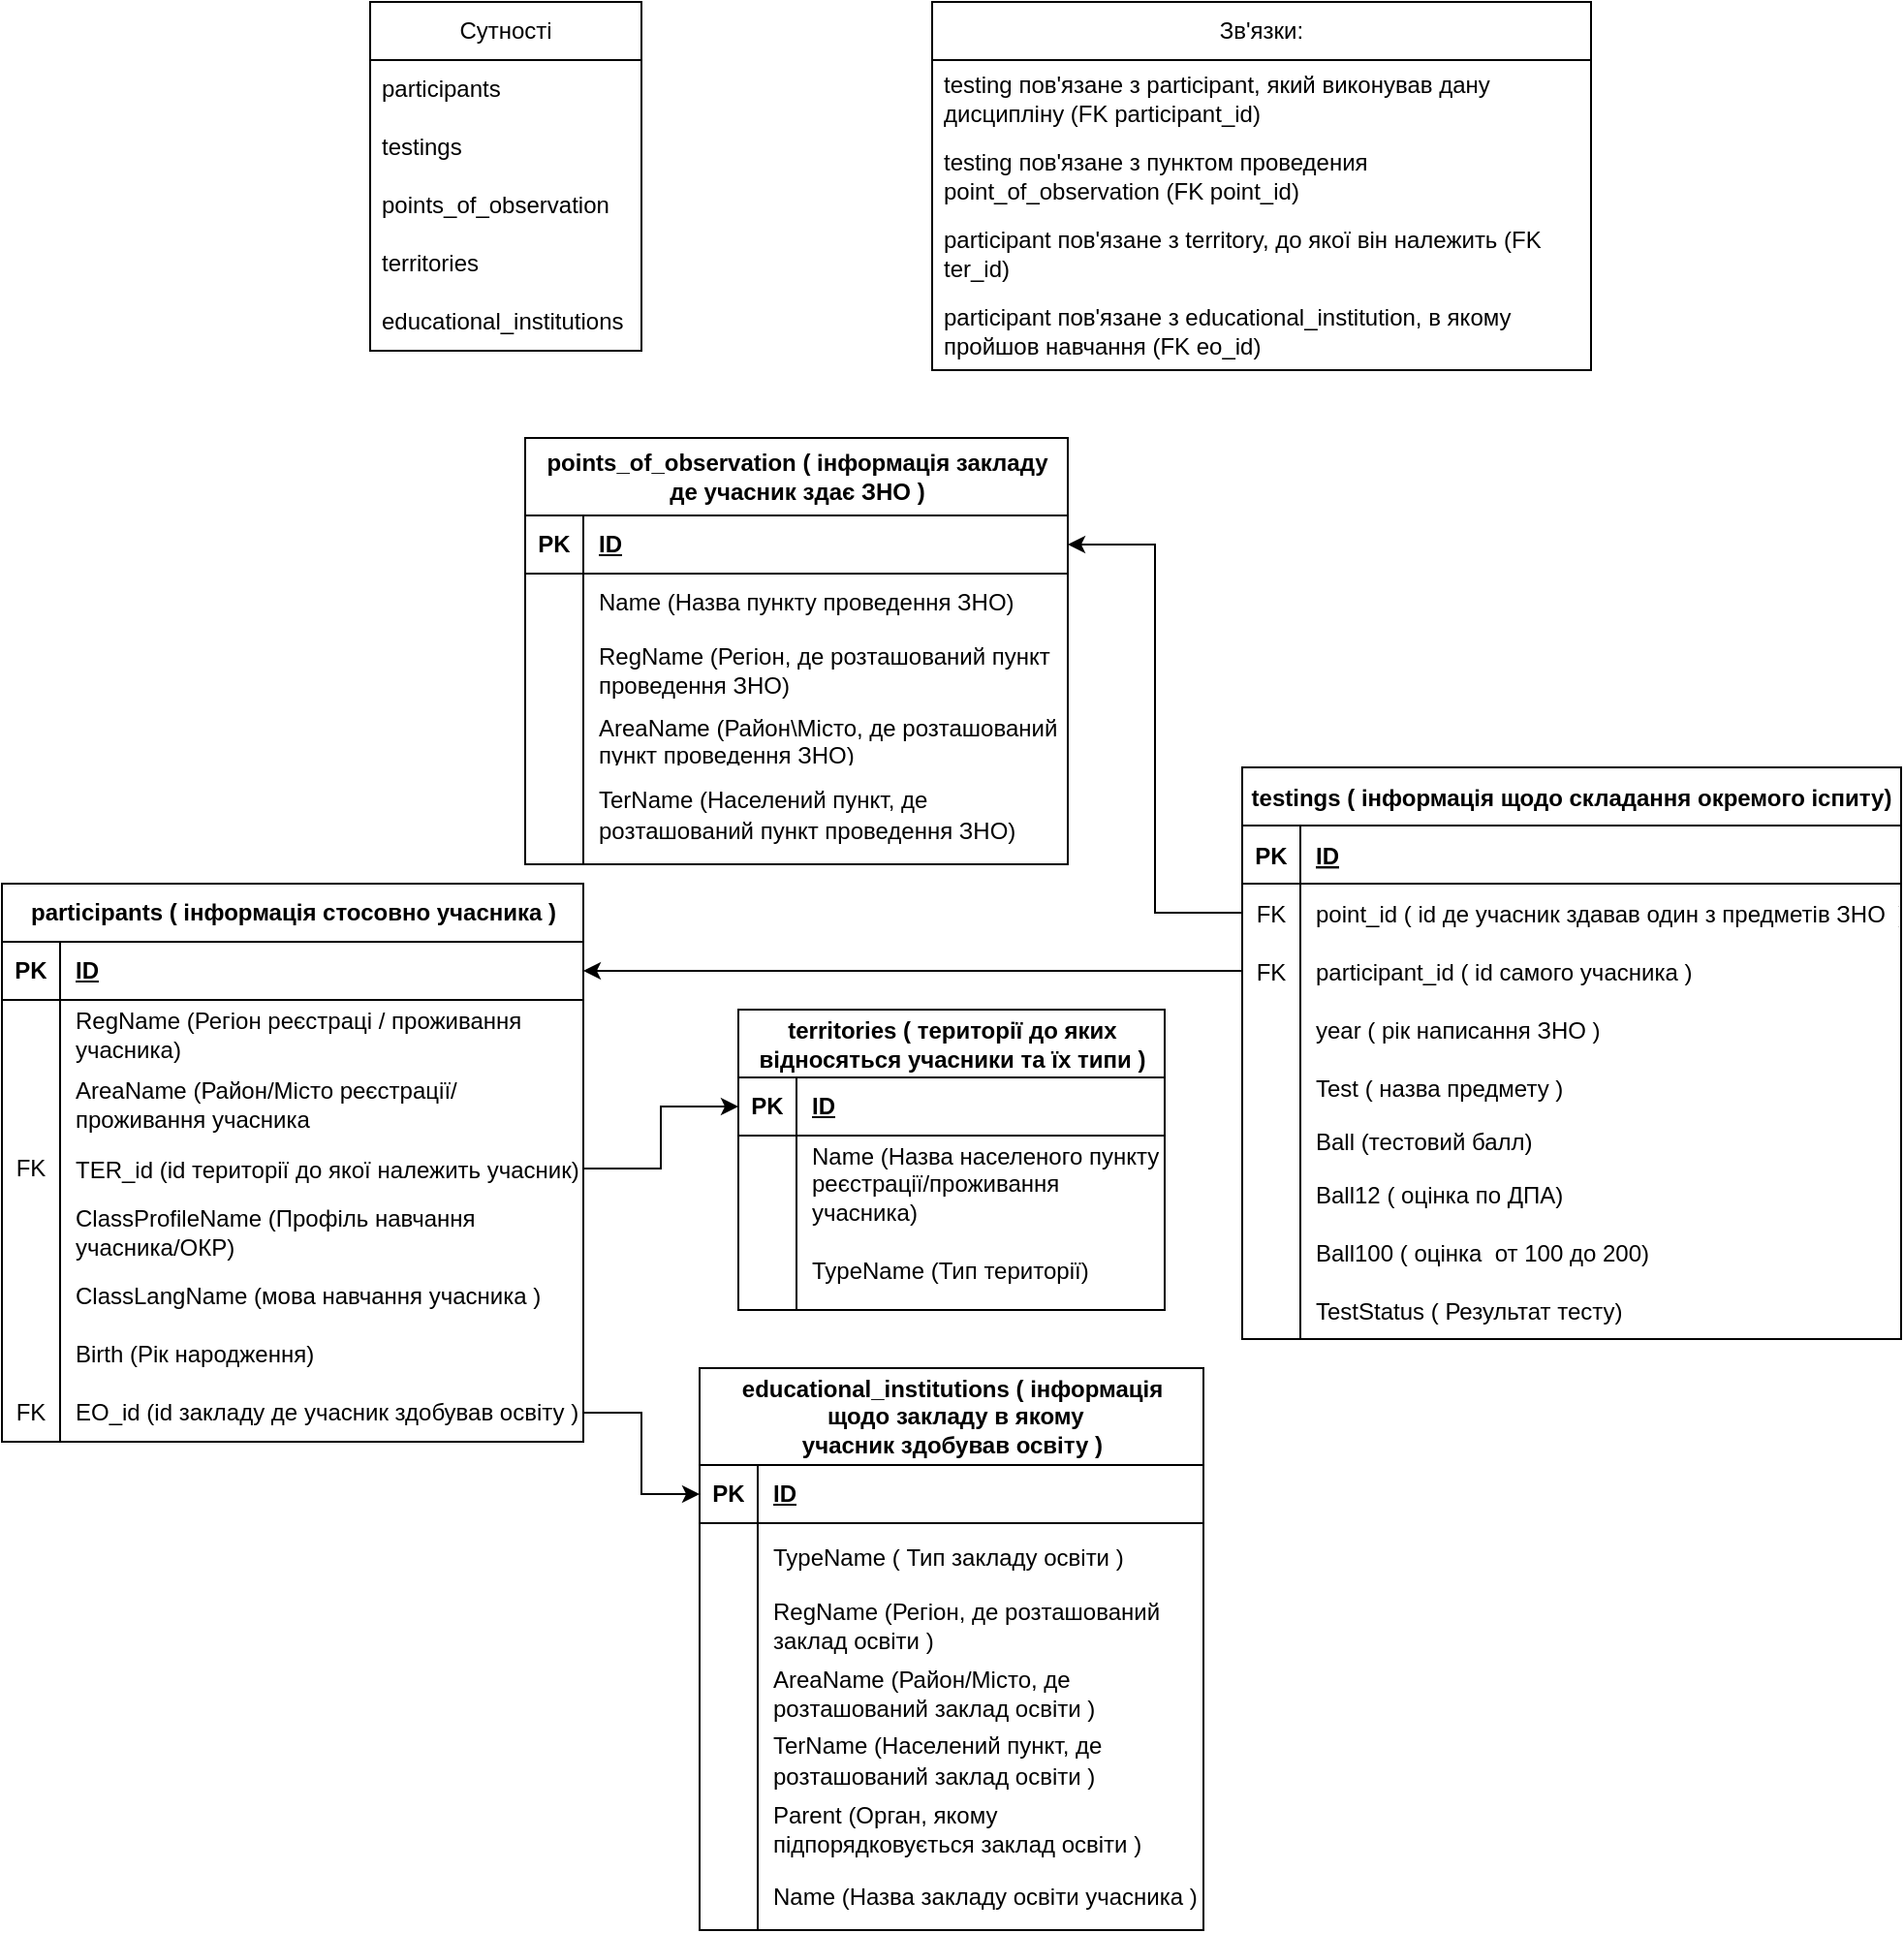 <mxfile version="21.3.6" type="device">
  <diagram name="Страница 1" id="1fv0DpGZINGx8SVTAdfs">
    <mxGraphModel dx="3605" dy="2305" grid="1" gridSize="10" guides="1" tooltips="1" connect="1" arrows="1" fold="1" page="1" pageScale="1" pageWidth="827" pageHeight="1169" math="0" shadow="0">
      <root>
        <mxCell id="0" />
        <mxCell id="1" parent="0" />
        <mxCell id="hpMoTMzAT-e1M0hcOfhM-112" value="Сутності" style="swimlane;fontStyle=0;childLayout=stackLayout;horizontal=1;startSize=30;horizontalStack=0;resizeParent=1;resizeParentMax=0;resizeLast=0;collapsible=1;marginBottom=0;whiteSpace=wrap;html=1;" parent="1" vertex="1">
          <mxGeometry x="-690" y="-345" width="140" height="180" as="geometry" />
        </mxCell>
        <mxCell id="hpMoTMzAT-e1M0hcOfhM-113" value="participants" style="text;strokeColor=none;fillColor=none;align=left;verticalAlign=middle;spacingLeft=4;spacingRight=4;overflow=hidden;points=[[0,0.5],[1,0.5]];portConstraint=eastwest;rotatable=0;whiteSpace=wrap;html=1;" parent="hpMoTMzAT-e1M0hcOfhM-112" vertex="1">
          <mxGeometry y="30" width="140" height="30" as="geometry" />
        </mxCell>
        <mxCell id="hpMoTMzAT-e1M0hcOfhM-114" value="testings" style="text;strokeColor=none;fillColor=none;align=left;verticalAlign=middle;spacingLeft=4;spacingRight=4;overflow=hidden;points=[[0,0.5],[1,0.5]];portConstraint=eastwest;rotatable=0;whiteSpace=wrap;html=1;" parent="hpMoTMzAT-e1M0hcOfhM-112" vertex="1">
          <mxGeometry y="60" width="140" height="30" as="geometry" />
        </mxCell>
        <mxCell id="hpMoTMzAT-e1M0hcOfhM-115" value="points_of_observation" style="text;strokeColor=none;fillColor=none;align=left;verticalAlign=middle;spacingLeft=4;spacingRight=4;overflow=hidden;points=[[0,0.5],[1,0.5]];portConstraint=eastwest;rotatable=0;whiteSpace=wrap;html=1;" parent="hpMoTMzAT-e1M0hcOfhM-112" vertex="1">
          <mxGeometry y="90" width="140" height="30" as="geometry" />
        </mxCell>
        <mxCell id="hpMoTMzAT-e1M0hcOfhM-116" value="territories" style="text;strokeColor=none;fillColor=none;align=left;verticalAlign=middle;spacingLeft=4;spacingRight=4;overflow=hidden;points=[[0,0.5],[1,0.5]];portConstraint=eastwest;rotatable=0;whiteSpace=wrap;html=1;" parent="hpMoTMzAT-e1M0hcOfhM-112" vertex="1">
          <mxGeometry y="120" width="140" height="30" as="geometry" />
        </mxCell>
        <mxCell id="hpMoTMzAT-e1M0hcOfhM-117" value="educational_institutions" style="text;strokeColor=none;fillColor=none;align=left;verticalAlign=middle;spacingLeft=4;spacingRight=4;overflow=hidden;points=[[0,0.5],[1,0.5]];portConstraint=eastwest;rotatable=0;whiteSpace=wrap;html=1;" parent="hpMoTMzAT-e1M0hcOfhM-112" vertex="1">
          <mxGeometry y="150" width="140" height="30" as="geometry" />
        </mxCell>
        <mxCell id="hpMoTMzAT-e1M0hcOfhM-118" value="Зв&#39;язки:" style="swimlane;fontStyle=0;childLayout=stackLayout;horizontal=1;startSize=30;horizontalStack=0;resizeParent=1;resizeParentMax=0;resizeLast=0;collapsible=1;marginBottom=0;whiteSpace=wrap;html=1;" parent="1" vertex="1">
          <mxGeometry x="-400" y="-345" width="340" height="190" as="geometry" />
        </mxCell>
        <mxCell id="hpMoTMzAT-e1M0hcOfhM-119" value="testing&amp;nbsp;пов&#39;язане з participant, який виконував дану дисципліну&amp;nbsp;(FK&amp;nbsp;participant_id)" style="text;strokeColor=none;fillColor=none;align=left;verticalAlign=middle;spacingLeft=4;spacingRight=4;overflow=hidden;points=[[0,0.5],[1,0.5]];portConstraint=eastwest;rotatable=0;whiteSpace=wrap;html=1;" parent="hpMoTMzAT-e1M0hcOfhM-118" vertex="1">
          <mxGeometry y="30" width="340" height="40" as="geometry" />
        </mxCell>
        <mxCell id="hpMoTMzAT-e1M0hcOfhM-120" value="testing&amp;nbsp;пов&#39;язане з&amp;nbsp;пунктом проведения point_of_observation (FK point_id)" style="text;strokeColor=none;fillColor=none;align=left;verticalAlign=middle;spacingLeft=4;spacingRight=4;overflow=hidden;points=[[0,0.5],[1,0.5]];portConstraint=eastwest;rotatable=0;whiteSpace=wrap;html=1;" parent="hpMoTMzAT-e1M0hcOfhM-118" vertex="1">
          <mxGeometry y="70" width="340" height="40" as="geometry" />
        </mxCell>
        <mxCell id="hpMoTMzAT-e1M0hcOfhM-121" value="participant&amp;nbsp;пов&#39;язане з territory, до якої він належить&amp;nbsp;(FK ter_id)" style="text;strokeColor=none;fillColor=none;align=left;verticalAlign=middle;spacingLeft=4;spacingRight=4;overflow=hidden;points=[[0,0.5],[1,0.5]];portConstraint=eastwest;rotatable=0;whiteSpace=wrap;html=1;" parent="hpMoTMzAT-e1M0hcOfhM-118" vertex="1">
          <mxGeometry y="110" width="340" height="40" as="geometry" />
        </mxCell>
        <mxCell id="hpMoTMzAT-e1M0hcOfhM-122" value="participant&amp;nbsp;пов&#39;язане з educational_institution, в якому пройшов навчання (FK eo_id)" style="text;strokeColor=none;fillColor=none;align=left;verticalAlign=middle;spacingLeft=4;spacingRight=4;overflow=hidden;points=[[0,0.5],[1,0.5]];portConstraint=eastwest;rotatable=0;whiteSpace=wrap;html=1;" parent="hpMoTMzAT-e1M0hcOfhM-118" vertex="1">
          <mxGeometry y="150" width="340" height="40" as="geometry" />
        </mxCell>
        <mxCell id="hpMoTMzAT-e1M0hcOfhM-123" value="testings ( інформація щодо складання окремого іспиту)" style="shape=table;startSize=30;container=1;collapsible=1;childLayout=tableLayout;fixedRows=1;rowLines=0;fontStyle=1;align=center;resizeLast=1;" parent="1" vertex="1">
          <mxGeometry x="-240" y="50" width="340" height="295" as="geometry">
            <mxRectangle x="540" y="240" width="370" height="30" as="alternateBounds" />
          </mxGeometry>
        </mxCell>
        <mxCell id="hpMoTMzAT-e1M0hcOfhM-124" value="" style="shape=partialRectangle;collapsible=0;dropTarget=0;pointerEvents=0;fillColor=none;points=[[0,0.5],[1,0.5]];portConstraint=eastwest;top=0;left=0;right=0;bottom=1;" parent="hpMoTMzAT-e1M0hcOfhM-123" vertex="1">
          <mxGeometry y="30" width="340" height="30" as="geometry" />
        </mxCell>
        <mxCell id="hpMoTMzAT-e1M0hcOfhM-125" value="PK" style="shape=partialRectangle;overflow=hidden;connectable=0;fillColor=none;top=0;left=0;bottom=0;right=0;fontStyle=1;" parent="hpMoTMzAT-e1M0hcOfhM-124" vertex="1">
          <mxGeometry width="30" height="30" as="geometry">
            <mxRectangle width="30" height="30" as="alternateBounds" />
          </mxGeometry>
        </mxCell>
        <mxCell id="hpMoTMzAT-e1M0hcOfhM-126" value="ID" style="shape=partialRectangle;overflow=hidden;connectable=0;fillColor=none;top=0;left=0;bottom=0;right=0;align=left;spacingLeft=6;fontStyle=5;" parent="hpMoTMzAT-e1M0hcOfhM-124" vertex="1">
          <mxGeometry x="30" width="310" height="30" as="geometry">
            <mxRectangle width="310" height="30" as="alternateBounds" />
          </mxGeometry>
        </mxCell>
        <mxCell id="hpMoTMzAT-e1M0hcOfhM-127" value="" style="shape=partialRectangle;collapsible=0;dropTarget=0;pointerEvents=0;fillColor=none;points=[[0,0.5],[1,0.5]];portConstraint=eastwest;top=0;left=0;right=0;bottom=0;" parent="hpMoTMzAT-e1M0hcOfhM-123" vertex="1">
          <mxGeometry y="60" width="340" height="30" as="geometry" />
        </mxCell>
        <mxCell id="hpMoTMzAT-e1M0hcOfhM-128" value="FK" style="shape=partialRectangle;overflow=hidden;connectable=0;fillColor=none;top=0;left=0;bottom=0;right=0;" parent="hpMoTMzAT-e1M0hcOfhM-127" vertex="1">
          <mxGeometry width="30" height="30" as="geometry">
            <mxRectangle width="30" height="30" as="alternateBounds" />
          </mxGeometry>
        </mxCell>
        <mxCell id="hpMoTMzAT-e1M0hcOfhM-129" value="point_id ( id де учасник здавав один з предметів ЗНО  )" style="shape=partialRectangle;overflow=hidden;connectable=0;fillColor=none;top=0;left=0;bottom=0;right=0;align=left;spacingLeft=6;" parent="hpMoTMzAT-e1M0hcOfhM-127" vertex="1">
          <mxGeometry x="30" width="310" height="30" as="geometry">
            <mxRectangle width="310" height="30" as="alternateBounds" />
          </mxGeometry>
        </mxCell>
        <mxCell id="hpMoTMzAT-e1M0hcOfhM-130" value="" style="shape=partialRectangle;collapsible=0;dropTarget=0;pointerEvents=0;fillColor=none;points=[[0,0.5],[1,0.5]];portConstraint=eastwest;top=0;left=0;right=0;bottom=0;" parent="hpMoTMzAT-e1M0hcOfhM-123" vertex="1">
          <mxGeometry y="90" width="340" height="30" as="geometry" />
        </mxCell>
        <mxCell id="hpMoTMzAT-e1M0hcOfhM-131" value="FK" style="shape=partialRectangle;overflow=hidden;connectable=0;fillColor=none;top=0;left=0;bottom=0;right=0;" parent="hpMoTMzAT-e1M0hcOfhM-130" vertex="1">
          <mxGeometry width="30" height="30" as="geometry">
            <mxRectangle width="30" height="30" as="alternateBounds" />
          </mxGeometry>
        </mxCell>
        <mxCell id="hpMoTMzAT-e1M0hcOfhM-132" value="participant_id ( id самого учасника )" style="shape=partialRectangle;overflow=hidden;connectable=0;fillColor=none;top=0;left=0;bottom=0;right=0;align=left;spacingLeft=6;" parent="hpMoTMzAT-e1M0hcOfhM-130" vertex="1">
          <mxGeometry x="30" width="310" height="30" as="geometry">
            <mxRectangle width="310" height="30" as="alternateBounds" />
          </mxGeometry>
        </mxCell>
        <mxCell id="hpMoTMzAT-e1M0hcOfhM-133" value="" style="shape=partialRectangle;collapsible=0;dropTarget=0;pointerEvents=0;fillColor=none;points=[[0,0.5],[1,0.5]];portConstraint=eastwest;top=0;left=0;right=0;bottom=0;" parent="hpMoTMzAT-e1M0hcOfhM-123" vertex="1">
          <mxGeometry y="120" width="340" height="30" as="geometry" />
        </mxCell>
        <mxCell id="hpMoTMzAT-e1M0hcOfhM-134" value="" style="shape=partialRectangle;overflow=hidden;connectable=0;fillColor=none;top=0;left=0;bottom=0;right=0;" parent="hpMoTMzAT-e1M0hcOfhM-133" vertex="1">
          <mxGeometry width="30" height="30" as="geometry">
            <mxRectangle width="30" height="30" as="alternateBounds" />
          </mxGeometry>
        </mxCell>
        <mxCell id="hpMoTMzAT-e1M0hcOfhM-135" value="year ( рік написання ЗНО )" style="shape=partialRectangle;overflow=hidden;connectable=0;fillColor=none;top=0;left=0;bottom=0;right=0;align=left;spacingLeft=6;" parent="hpMoTMzAT-e1M0hcOfhM-133" vertex="1">
          <mxGeometry x="30" width="310" height="30" as="geometry">
            <mxRectangle width="310" height="30" as="alternateBounds" />
          </mxGeometry>
        </mxCell>
        <mxCell id="hpMoTMzAT-e1M0hcOfhM-136" value="" style="shape=partialRectangle;collapsible=0;dropTarget=0;pointerEvents=0;fillColor=none;points=[[0,0.5],[1,0.5]];portConstraint=eastwest;top=0;left=0;right=0;bottom=0;" parent="hpMoTMzAT-e1M0hcOfhM-123" vertex="1">
          <mxGeometry y="150" width="340" height="30" as="geometry" />
        </mxCell>
        <mxCell id="hpMoTMzAT-e1M0hcOfhM-137" value="" style="shape=partialRectangle;overflow=hidden;connectable=0;fillColor=none;top=0;left=0;bottom=0;right=0;" parent="hpMoTMzAT-e1M0hcOfhM-136" vertex="1">
          <mxGeometry width="30" height="30" as="geometry">
            <mxRectangle width="30" height="30" as="alternateBounds" />
          </mxGeometry>
        </mxCell>
        <mxCell id="hpMoTMzAT-e1M0hcOfhM-138" value="Test ( назва предмету )" style="shape=partialRectangle;overflow=hidden;connectable=0;fillColor=none;top=0;left=0;bottom=0;right=0;align=left;spacingLeft=6;" parent="hpMoTMzAT-e1M0hcOfhM-136" vertex="1">
          <mxGeometry x="30" width="310" height="30" as="geometry">
            <mxRectangle width="310" height="30" as="alternateBounds" />
          </mxGeometry>
        </mxCell>
        <mxCell id="hpMoTMzAT-e1M0hcOfhM-142" value="" style="shape=partialRectangle;collapsible=0;dropTarget=0;pointerEvents=0;fillColor=none;points=[[0,0.5],[1,0.5]];portConstraint=eastwest;top=0;left=0;right=0;bottom=0;" parent="hpMoTMzAT-e1M0hcOfhM-123" vertex="1">
          <mxGeometry y="180" width="340" height="25" as="geometry" />
        </mxCell>
        <mxCell id="hpMoTMzAT-e1M0hcOfhM-143" value="" style="shape=partialRectangle;overflow=hidden;connectable=0;fillColor=none;top=0;left=0;bottom=0;right=0;" parent="hpMoTMzAT-e1M0hcOfhM-142" vertex="1">
          <mxGeometry width="30" height="25" as="geometry">
            <mxRectangle width="30" height="25" as="alternateBounds" />
          </mxGeometry>
        </mxCell>
        <mxCell id="hpMoTMzAT-e1M0hcOfhM-144" value="Ball (тестовий балл)" style="shape=partialRectangle;overflow=hidden;connectable=0;fillColor=none;top=0;left=0;bottom=0;right=0;align=left;spacingLeft=6;" parent="hpMoTMzAT-e1M0hcOfhM-142" vertex="1">
          <mxGeometry x="30" width="310" height="25" as="geometry">
            <mxRectangle width="310" height="25" as="alternateBounds" />
          </mxGeometry>
        </mxCell>
        <mxCell id="hpMoTMzAT-e1M0hcOfhM-145" value="" style="shape=partialRectangle;collapsible=0;dropTarget=0;pointerEvents=0;fillColor=none;points=[[0,0.5],[1,0.5]];portConstraint=eastwest;top=0;left=0;right=0;bottom=0;" parent="hpMoTMzAT-e1M0hcOfhM-123" vertex="1">
          <mxGeometry y="205" width="340" height="30" as="geometry" />
        </mxCell>
        <mxCell id="hpMoTMzAT-e1M0hcOfhM-146" value="" style="shape=partialRectangle;overflow=hidden;connectable=0;fillColor=none;top=0;left=0;bottom=0;right=0;" parent="hpMoTMzAT-e1M0hcOfhM-145" vertex="1">
          <mxGeometry width="30" height="30" as="geometry">
            <mxRectangle width="30" height="30" as="alternateBounds" />
          </mxGeometry>
        </mxCell>
        <mxCell id="hpMoTMzAT-e1M0hcOfhM-147" value="Ball12 ( оцінка по ДПА)" style="shape=partialRectangle;overflow=hidden;connectable=0;fillColor=none;top=0;left=0;bottom=0;right=0;align=left;spacingLeft=6;" parent="hpMoTMzAT-e1M0hcOfhM-145" vertex="1">
          <mxGeometry x="30" width="310" height="30" as="geometry">
            <mxRectangle width="310" height="30" as="alternateBounds" />
          </mxGeometry>
        </mxCell>
        <mxCell id="hpMoTMzAT-e1M0hcOfhM-148" value="" style="shape=partialRectangle;collapsible=0;dropTarget=0;pointerEvents=0;fillColor=none;points=[[0,0.5],[1,0.5]];portConstraint=eastwest;top=0;left=0;right=0;bottom=0;" parent="hpMoTMzAT-e1M0hcOfhM-123" vertex="1">
          <mxGeometry y="235" width="340" height="30" as="geometry" />
        </mxCell>
        <mxCell id="hpMoTMzAT-e1M0hcOfhM-149" value="" style="shape=partialRectangle;overflow=hidden;connectable=0;fillColor=none;top=0;left=0;bottom=0;right=0;" parent="hpMoTMzAT-e1M0hcOfhM-148" vertex="1">
          <mxGeometry width="30" height="30" as="geometry">
            <mxRectangle width="30" height="30" as="alternateBounds" />
          </mxGeometry>
        </mxCell>
        <mxCell id="hpMoTMzAT-e1M0hcOfhM-150" value="Ball100 ( оцінка  от 100 до 200)" style="shape=partialRectangle;overflow=hidden;connectable=0;fillColor=none;top=0;left=0;bottom=0;right=0;align=left;spacingLeft=6;" parent="hpMoTMzAT-e1M0hcOfhM-148" vertex="1">
          <mxGeometry x="30" width="310" height="30" as="geometry">
            <mxRectangle width="310" height="30" as="alternateBounds" />
          </mxGeometry>
        </mxCell>
        <mxCell id="hpMoTMzAT-e1M0hcOfhM-151" value="" style="shape=partialRectangle;collapsible=0;dropTarget=0;pointerEvents=0;fillColor=none;points=[[0,0.5],[1,0.5]];portConstraint=eastwest;top=0;left=0;right=0;bottom=0;" parent="hpMoTMzAT-e1M0hcOfhM-123" vertex="1">
          <mxGeometry y="265" width="340" height="30" as="geometry" />
        </mxCell>
        <mxCell id="hpMoTMzAT-e1M0hcOfhM-152" value="" style="shape=partialRectangle;overflow=hidden;connectable=0;fillColor=none;top=0;left=0;bottom=0;right=0;" parent="hpMoTMzAT-e1M0hcOfhM-151" vertex="1">
          <mxGeometry width="30" height="30" as="geometry">
            <mxRectangle width="30" height="30" as="alternateBounds" />
          </mxGeometry>
        </mxCell>
        <mxCell id="hpMoTMzAT-e1M0hcOfhM-153" value="TestStatus ( Результат тесту)" style="shape=partialRectangle;overflow=hidden;connectable=0;fillColor=none;top=0;left=0;bottom=0;right=0;align=left;spacingLeft=6;" parent="hpMoTMzAT-e1M0hcOfhM-151" vertex="1">
          <mxGeometry x="30" width="310" height="30" as="geometry">
            <mxRectangle width="310" height="30" as="alternateBounds" />
          </mxGeometry>
        </mxCell>
        <mxCell id="hpMoTMzAT-e1M0hcOfhM-163" value="educational_institutions ( інформація&lt;br&gt;&amp;nbsp;щодо закладу в якому &lt;br&gt;учасник здобував освіту )" style="shape=table;startSize=50;container=1;collapsible=1;childLayout=tableLayout;fixedRows=1;rowLines=0;fontStyle=1;align=center;resizeLast=1;html=1;" parent="1" vertex="1">
          <mxGeometry x="-520" y="360" width="260" height="290" as="geometry" />
        </mxCell>
        <mxCell id="hpMoTMzAT-e1M0hcOfhM-164" value="" style="shape=tableRow;horizontal=0;startSize=0;swimlaneHead=0;swimlaneBody=0;fillColor=none;collapsible=0;dropTarget=0;points=[[0,0.5],[1,0.5]];portConstraint=eastwest;top=0;left=0;right=0;bottom=1;" parent="hpMoTMzAT-e1M0hcOfhM-163" vertex="1">
          <mxGeometry y="50" width="260" height="30" as="geometry" />
        </mxCell>
        <mxCell id="hpMoTMzAT-e1M0hcOfhM-165" value="PK" style="shape=partialRectangle;connectable=0;fillColor=none;top=0;left=0;bottom=0;right=0;fontStyle=1;overflow=hidden;whiteSpace=wrap;html=1;" parent="hpMoTMzAT-e1M0hcOfhM-164" vertex="1">
          <mxGeometry width="30" height="30" as="geometry">
            <mxRectangle width="30" height="30" as="alternateBounds" />
          </mxGeometry>
        </mxCell>
        <mxCell id="hpMoTMzAT-e1M0hcOfhM-166" value="ID" style="shape=partialRectangle;connectable=0;fillColor=none;top=0;left=0;bottom=0;right=0;align=left;spacingLeft=6;fontStyle=5;overflow=hidden;whiteSpace=wrap;html=1;" parent="hpMoTMzAT-e1M0hcOfhM-164" vertex="1">
          <mxGeometry x="30" width="230" height="30" as="geometry">
            <mxRectangle width="230" height="30" as="alternateBounds" />
          </mxGeometry>
        </mxCell>
        <mxCell id="hpMoTMzAT-e1M0hcOfhM-167" value="" style="shape=tableRow;horizontal=0;startSize=0;swimlaneHead=0;swimlaneBody=0;fillColor=none;collapsible=0;dropTarget=0;points=[[0,0.5],[1,0.5]];portConstraint=eastwest;top=0;left=0;right=0;bottom=0;" parent="hpMoTMzAT-e1M0hcOfhM-163" vertex="1">
          <mxGeometry y="80" width="260" height="35" as="geometry" />
        </mxCell>
        <mxCell id="hpMoTMzAT-e1M0hcOfhM-168" value="" style="shape=partialRectangle;connectable=0;fillColor=none;top=0;left=0;bottom=0;right=0;editable=1;overflow=hidden;whiteSpace=wrap;html=1;" parent="hpMoTMzAT-e1M0hcOfhM-167" vertex="1">
          <mxGeometry width="30" height="35" as="geometry">
            <mxRectangle width="30" height="35" as="alternateBounds" />
          </mxGeometry>
        </mxCell>
        <mxCell id="hpMoTMzAT-e1M0hcOfhM-169" value="TypeName (&amp;nbsp;Тип закладу освіти )" style="shape=partialRectangle;connectable=0;fillColor=none;top=0;left=0;bottom=0;right=0;align=left;spacingLeft=6;overflow=hidden;whiteSpace=wrap;html=1;" parent="hpMoTMzAT-e1M0hcOfhM-167" vertex="1">
          <mxGeometry x="30" width="230" height="35" as="geometry">
            <mxRectangle width="230" height="35" as="alternateBounds" />
          </mxGeometry>
        </mxCell>
        <mxCell id="hpMoTMzAT-e1M0hcOfhM-170" value="" style="shape=tableRow;horizontal=0;startSize=0;swimlaneHead=0;swimlaneBody=0;fillColor=none;collapsible=0;dropTarget=0;points=[[0,0.5],[1,0.5]];portConstraint=eastwest;top=0;left=0;right=0;bottom=0;" parent="hpMoTMzAT-e1M0hcOfhM-163" vertex="1">
          <mxGeometry y="115" width="260" height="35" as="geometry" />
        </mxCell>
        <mxCell id="hpMoTMzAT-e1M0hcOfhM-171" value="" style="shape=partialRectangle;connectable=0;fillColor=none;top=0;left=0;bottom=0;right=0;editable=1;overflow=hidden;whiteSpace=wrap;html=1;" parent="hpMoTMzAT-e1M0hcOfhM-170" vertex="1">
          <mxGeometry width="30" height="35" as="geometry">
            <mxRectangle width="30" height="35" as="alternateBounds" />
          </mxGeometry>
        </mxCell>
        <mxCell id="hpMoTMzAT-e1M0hcOfhM-172" value="RegName (Регіон, де розташований заклад освіти )" style="shape=partialRectangle;connectable=0;fillColor=none;top=0;left=0;bottom=0;right=0;align=left;spacingLeft=6;overflow=hidden;whiteSpace=wrap;html=1;" parent="hpMoTMzAT-e1M0hcOfhM-170" vertex="1">
          <mxGeometry x="30" width="230" height="35" as="geometry">
            <mxRectangle width="230" height="35" as="alternateBounds" />
          </mxGeometry>
        </mxCell>
        <mxCell id="hpMoTMzAT-e1M0hcOfhM-173" value="" style="shape=tableRow;horizontal=0;startSize=0;swimlaneHead=0;swimlaneBody=0;fillColor=none;collapsible=0;dropTarget=0;points=[[0,0.5],[1,0.5]];portConstraint=eastwest;top=0;left=0;right=0;bottom=0;" parent="hpMoTMzAT-e1M0hcOfhM-163" vertex="1">
          <mxGeometry y="150" width="260" height="35" as="geometry" />
        </mxCell>
        <mxCell id="hpMoTMzAT-e1M0hcOfhM-174" value="" style="shape=partialRectangle;connectable=0;fillColor=none;top=0;left=0;bottom=0;right=0;editable=1;overflow=hidden;whiteSpace=wrap;html=1;" parent="hpMoTMzAT-e1M0hcOfhM-173" vertex="1">
          <mxGeometry width="30" height="35" as="geometry">
            <mxRectangle width="30" height="35" as="alternateBounds" />
          </mxGeometry>
        </mxCell>
        <mxCell id="hpMoTMzAT-e1M0hcOfhM-175" value="AreaName (Район/Місто, де розташований заклад освіти )" style="shape=partialRectangle;connectable=0;fillColor=none;top=0;left=0;bottom=0;right=0;align=left;spacingLeft=6;overflow=hidden;whiteSpace=wrap;html=1;" parent="hpMoTMzAT-e1M0hcOfhM-173" vertex="1">
          <mxGeometry x="30" width="230" height="35" as="geometry">
            <mxRectangle width="230" height="35" as="alternateBounds" />
          </mxGeometry>
        </mxCell>
        <mxCell id="hpMoTMzAT-e1M0hcOfhM-176" value="" style="shape=tableRow;horizontal=0;startSize=0;swimlaneHead=0;swimlaneBody=0;fillColor=none;collapsible=0;dropTarget=0;points=[[0,0.5],[1,0.5]];portConstraint=eastwest;top=0;left=0;right=0;bottom=0;" parent="hpMoTMzAT-e1M0hcOfhM-163" vertex="1">
          <mxGeometry y="185" width="260" height="35" as="geometry" />
        </mxCell>
        <mxCell id="hpMoTMzAT-e1M0hcOfhM-177" value="" style="shape=partialRectangle;connectable=0;fillColor=none;top=0;left=0;bottom=0;right=0;editable=1;overflow=hidden;whiteSpace=wrap;html=1;" parent="hpMoTMzAT-e1M0hcOfhM-176" vertex="1">
          <mxGeometry width="30" height="35" as="geometry">
            <mxRectangle width="30" height="35" as="alternateBounds" />
          </mxGeometry>
        </mxCell>
        <mxCell id="hpMoTMzAT-e1M0hcOfhM-178" value="TerName (Населений пункт, де розташований заклад освіти )&lt;span style=&quot;border-color: var(--border-color); font-size: 14px; background-color: rgb(250, 250, 250); font-family: Roboto, -apple-system, &amp;quot;apple color emoji&amp;quot;, BlinkMacSystemFont, &amp;quot;Segoe UI&amp;quot;, Oxygen-Sans, Ubuntu, Cantarell, &amp;quot;Helvetica Neue&amp;quot;, sans-serif;&quot;&gt;&lt;br style=&quot;border-color: var(--border-color);&quot;&gt;&lt;/span&gt;" style="shape=partialRectangle;connectable=0;fillColor=none;top=0;left=0;bottom=0;right=0;align=left;spacingLeft=6;overflow=hidden;whiteSpace=wrap;html=1;" parent="hpMoTMzAT-e1M0hcOfhM-176" vertex="1">
          <mxGeometry x="30" width="230" height="35" as="geometry">
            <mxRectangle width="230" height="35" as="alternateBounds" />
          </mxGeometry>
        </mxCell>
        <mxCell id="hpMoTMzAT-e1M0hcOfhM-179" value="" style="shape=tableRow;horizontal=0;startSize=0;swimlaneHead=0;swimlaneBody=0;fillColor=none;collapsible=0;dropTarget=0;points=[[0,0.5],[1,0.5]];portConstraint=eastwest;top=0;left=0;right=0;bottom=0;" parent="hpMoTMzAT-e1M0hcOfhM-163" vertex="1">
          <mxGeometry y="220" width="260" height="35" as="geometry" />
        </mxCell>
        <mxCell id="hpMoTMzAT-e1M0hcOfhM-180" value="" style="shape=partialRectangle;connectable=0;fillColor=none;top=0;left=0;bottom=0;right=0;editable=1;overflow=hidden;whiteSpace=wrap;html=1;" parent="hpMoTMzAT-e1M0hcOfhM-179" vertex="1">
          <mxGeometry width="30" height="35" as="geometry">
            <mxRectangle width="30" height="35" as="alternateBounds" />
          </mxGeometry>
        </mxCell>
        <mxCell id="hpMoTMzAT-e1M0hcOfhM-181" value="Parent (Орган, якому підпорядковується заклад освіти )" style="shape=partialRectangle;connectable=0;fillColor=none;top=0;left=0;bottom=0;right=0;align=left;spacingLeft=6;overflow=hidden;whiteSpace=wrap;html=1;" parent="hpMoTMzAT-e1M0hcOfhM-179" vertex="1">
          <mxGeometry x="30" width="230" height="35" as="geometry">
            <mxRectangle width="230" height="35" as="alternateBounds" />
          </mxGeometry>
        </mxCell>
        <mxCell id="hpMoTMzAT-e1M0hcOfhM-182" value="" style="shape=tableRow;horizontal=0;startSize=0;swimlaneHead=0;swimlaneBody=0;fillColor=none;collapsible=0;dropTarget=0;points=[[0,0.5],[1,0.5]];portConstraint=eastwest;top=0;left=0;right=0;bottom=0;" parent="hpMoTMzAT-e1M0hcOfhM-163" vertex="1">
          <mxGeometry y="255" width="260" height="35" as="geometry" />
        </mxCell>
        <mxCell id="hpMoTMzAT-e1M0hcOfhM-183" value="" style="shape=partialRectangle;connectable=0;fillColor=none;top=0;left=0;bottom=0;right=0;editable=1;overflow=hidden;whiteSpace=wrap;html=1;" parent="hpMoTMzAT-e1M0hcOfhM-182" vertex="1">
          <mxGeometry width="30" height="35" as="geometry">
            <mxRectangle width="30" height="35" as="alternateBounds" />
          </mxGeometry>
        </mxCell>
        <mxCell id="hpMoTMzAT-e1M0hcOfhM-184" value="Name (Назва закладу освіти учасника )" style="shape=partialRectangle;connectable=0;fillColor=none;top=0;left=0;bottom=0;right=0;align=left;spacingLeft=6;overflow=hidden;whiteSpace=wrap;html=1;" parent="hpMoTMzAT-e1M0hcOfhM-182" vertex="1">
          <mxGeometry x="30" width="230" height="35" as="geometry">
            <mxRectangle width="230" height="35" as="alternateBounds" />
          </mxGeometry>
        </mxCell>
        <mxCell id="hpMoTMzAT-e1M0hcOfhM-185" value="points_of_observation ( інформація закладу&lt;br&gt;де учасник здає ЗНО )" style="shape=table;startSize=40;container=1;collapsible=1;childLayout=tableLayout;fixedRows=1;rowLines=0;fontStyle=1;align=center;resizeLast=1;html=1;" parent="1" vertex="1">
          <mxGeometry x="-610" y="-120" width="280" height="220" as="geometry" />
        </mxCell>
        <mxCell id="hpMoTMzAT-e1M0hcOfhM-186" value="" style="shape=tableRow;horizontal=0;startSize=0;swimlaneHead=0;swimlaneBody=0;fillColor=none;collapsible=0;dropTarget=0;points=[[0,0.5],[1,0.5]];portConstraint=eastwest;top=0;left=0;right=0;bottom=1;" parent="hpMoTMzAT-e1M0hcOfhM-185" vertex="1">
          <mxGeometry y="40" width="280" height="30" as="geometry" />
        </mxCell>
        <mxCell id="hpMoTMzAT-e1M0hcOfhM-187" value="PK" style="shape=partialRectangle;connectable=0;fillColor=none;top=0;left=0;bottom=0;right=0;fontStyle=1;overflow=hidden;whiteSpace=wrap;html=1;" parent="hpMoTMzAT-e1M0hcOfhM-186" vertex="1">
          <mxGeometry width="30" height="30" as="geometry">
            <mxRectangle width="30" height="30" as="alternateBounds" />
          </mxGeometry>
        </mxCell>
        <mxCell id="hpMoTMzAT-e1M0hcOfhM-188" value="ID" style="shape=partialRectangle;connectable=0;fillColor=none;top=0;left=0;bottom=0;right=0;align=left;spacingLeft=6;fontStyle=5;overflow=hidden;whiteSpace=wrap;html=1;" parent="hpMoTMzAT-e1M0hcOfhM-186" vertex="1">
          <mxGeometry x="30" width="250" height="30" as="geometry">
            <mxRectangle width="250" height="30" as="alternateBounds" />
          </mxGeometry>
        </mxCell>
        <mxCell id="hpMoTMzAT-e1M0hcOfhM-189" value="" style="shape=tableRow;horizontal=0;startSize=0;swimlaneHead=0;swimlaneBody=0;fillColor=none;collapsible=0;dropTarget=0;points=[[0,0.5],[1,0.5]];portConstraint=eastwest;top=0;left=0;right=0;bottom=0;" parent="hpMoTMzAT-e1M0hcOfhM-185" vertex="1">
          <mxGeometry y="70" width="280" height="30" as="geometry" />
        </mxCell>
        <mxCell id="hpMoTMzAT-e1M0hcOfhM-190" value="" style="shape=partialRectangle;connectable=0;fillColor=none;top=0;left=0;bottom=0;right=0;editable=1;overflow=hidden;whiteSpace=wrap;html=1;" parent="hpMoTMzAT-e1M0hcOfhM-189" vertex="1">
          <mxGeometry width="30" height="30" as="geometry">
            <mxRectangle width="30" height="30" as="alternateBounds" />
          </mxGeometry>
        </mxCell>
        <mxCell id="hpMoTMzAT-e1M0hcOfhM-191" value="Name (Назва пункту проведення ЗНО)" style="shape=partialRectangle;connectable=0;fillColor=none;top=0;left=0;bottom=0;right=0;align=left;spacingLeft=6;overflow=hidden;whiteSpace=wrap;html=1;" parent="hpMoTMzAT-e1M0hcOfhM-189" vertex="1">
          <mxGeometry x="30" width="250" height="30" as="geometry">
            <mxRectangle width="250" height="30" as="alternateBounds" />
          </mxGeometry>
        </mxCell>
        <mxCell id="hpMoTMzAT-e1M0hcOfhM-192" value="" style="shape=tableRow;horizontal=0;startSize=0;swimlaneHead=0;swimlaneBody=0;fillColor=none;collapsible=0;dropTarget=0;points=[[0,0.5],[1,0.5]];portConstraint=eastwest;top=0;left=0;right=0;bottom=0;" parent="hpMoTMzAT-e1M0hcOfhM-185" vertex="1">
          <mxGeometry y="100" width="280" height="40" as="geometry" />
        </mxCell>
        <mxCell id="hpMoTMzAT-e1M0hcOfhM-193" value="" style="shape=partialRectangle;connectable=0;fillColor=none;top=0;left=0;bottom=0;right=0;editable=1;overflow=hidden;whiteSpace=wrap;html=1;" parent="hpMoTMzAT-e1M0hcOfhM-192" vertex="1">
          <mxGeometry width="30" height="40" as="geometry">
            <mxRectangle width="30" height="40" as="alternateBounds" />
          </mxGeometry>
        </mxCell>
        <mxCell id="hpMoTMzAT-e1M0hcOfhM-194" value="RegName (Регіон, де розташований пункт проведення ЗНО)" style="shape=partialRectangle;connectable=0;fillColor=none;top=0;left=0;bottom=0;right=0;align=left;spacingLeft=6;overflow=hidden;whiteSpace=wrap;html=1;" parent="hpMoTMzAT-e1M0hcOfhM-192" vertex="1">
          <mxGeometry x="30" width="250" height="40" as="geometry">
            <mxRectangle width="250" height="40" as="alternateBounds" />
          </mxGeometry>
        </mxCell>
        <mxCell id="hpMoTMzAT-e1M0hcOfhM-195" value="" style="shape=tableRow;horizontal=0;startSize=0;swimlaneHead=0;swimlaneBody=0;fillColor=none;collapsible=0;dropTarget=0;points=[[0,0.5],[1,0.5]];portConstraint=eastwest;top=0;left=0;right=0;bottom=0;" parent="hpMoTMzAT-e1M0hcOfhM-185" vertex="1">
          <mxGeometry y="140" width="280" height="30" as="geometry" />
        </mxCell>
        <mxCell id="hpMoTMzAT-e1M0hcOfhM-196" value="" style="shape=partialRectangle;connectable=0;fillColor=none;top=0;left=0;bottom=0;right=0;editable=1;overflow=hidden;whiteSpace=wrap;html=1;" parent="hpMoTMzAT-e1M0hcOfhM-195" vertex="1">
          <mxGeometry width="30" height="30" as="geometry">
            <mxRectangle width="30" height="30" as="alternateBounds" />
          </mxGeometry>
        </mxCell>
        <mxCell id="hpMoTMzAT-e1M0hcOfhM-197" value="AreaName (Район\Місто, де розташований пункт проведення ЗНО)" style="shape=partialRectangle;connectable=0;fillColor=none;top=0;left=0;bottom=0;right=0;align=left;spacingLeft=6;overflow=hidden;whiteSpace=wrap;html=1;" parent="hpMoTMzAT-e1M0hcOfhM-195" vertex="1">
          <mxGeometry x="30" width="250" height="30" as="geometry">
            <mxRectangle width="250" height="30" as="alternateBounds" />
          </mxGeometry>
        </mxCell>
        <mxCell id="hpMoTMzAT-e1M0hcOfhM-198" value="" style="shape=tableRow;horizontal=0;startSize=0;swimlaneHead=0;swimlaneBody=0;fillColor=none;collapsible=0;dropTarget=0;points=[[0,0.5],[1,0.5]];portConstraint=eastwest;top=0;left=0;right=0;bottom=0;" parent="hpMoTMzAT-e1M0hcOfhM-185" vertex="1">
          <mxGeometry y="170" width="280" height="50" as="geometry" />
        </mxCell>
        <mxCell id="hpMoTMzAT-e1M0hcOfhM-199" value="" style="shape=partialRectangle;connectable=0;fillColor=none;top=0;left=0;bottom=0;right=0;editable=1;overflow=hidden;whiteSpace=wrap;html=1;" parent="hpMoTMzAT-e1M0hcOfhM-198" vertex="1">
          <mxGeometry width="30" height="50" as="geometry">
            <mxRectangle width="30" height="50" as="alternateBounds" />
          </mxGeometry>
        </mxCell>
        <mxCell id="hpMoTMzAT-e1M0hcOfhM-200" value="TerName (Населений пункт, де розташований пункт проведення ЗНО)&lt;span style=&quot;border-color: var(--border-color); font-size: 14px; background-color: rgb(250, 250, 250); font-family: Roboto, -apple-system, &amp;quot;apple color emoji&amp;quot;, BlinkMacSystemFont, &amp;quot;Segoe UI&amp;quot;, Oxygen-Sans, Ubuntu, Cantarell, &amp;quot;Helvetica Neue&amp;quot;, sans-serif;&quot;&gt;&lt;br style=&quot;border-color: var(--border-color);&quot;&gt;&lt;/span&gt;" style="shape=partialRectangle;connectable=0;fillColor=none;top=0;left=0;bottom=0;right=0;align=left;spacingLeft=6;overflow=hidden;whiteSpace=wrap;html=1;" parent="hpMoTMzAT-e1M0hcOfhM-198" vertex="1">
          <mxGeometry x="30" width="250" height="50" as="geometry">
            <mxRectangle width="250" height="50" as="alternateBounds" />
          </mxGeometry>
        </mxCell>
        <mxCell id="hpMoTMzAT-e1M0hcOfhM-201" value="participants ( інформація стосовно учасника )" style="shape=table;startSize=30;container=1;collapsible=1;childLayout=tableLayout;fixedRows=1;rowLines=0;fontStyle=1;align=center;resizeLast=1;html=1;" parent="1" vertex="1">
          <mxGeometry x="-880" y="110" width="300" height="288" as="geometry" />
        </mxCell>
        <mxCell id="hpMoTMzAT-e1M0hcOfhM-202" value="" style="shape=tableRow;horizontal=0;startSize=0;swimlaneHead=0;swimlaneBody=0;fillColor=none;collapsible=0;dropTarget=0;points=[[0,0.5],[1,0.5]];portConstraint=eastwest;top=0;left=0;right=0;bottom=1;" parent="hpMoTMzAT-e1M0hcOfhM-201" vertex="1">
          <mxGeometry y="30" width="300" height="30" as="geometry" />
        </mxCell>
        <mxCell id="hpMoTMzAT-e1M0hcOfhM-203" value="PK" style="shape=partialRectangle;connectable=0;fillColor=none;top=0;left=0;bottom=0;right=0;fontStyle=1;overflow=hidden;whiteSpace=wrap;html=1;" parent="hpMoTMzAT-e1M0hcOfhM-202" vertex="1">
          <mxGeometry width="30" height="30" as="geometry">
            <mxRectangle width="30" height="30" as="alternateBounds" />
          </mxGeometry>
        </mxCell>
        <mxCell id="hpMoTMzAT-e1M0hcOfhM-204" value="ID" style="shape=partialRectangle;connectable=0;fillColor=none;top=0;left=0;bottom=0;right=0;align=left;spacingLeft=6;fontStyle=5;overflow=hidden;whiteSpace=wrap;html=1;" parent="hpMoTMzAT-e1M0hcOfhM-202" vertex="1">
          <mxGeometry x="30" width="270" height="30" as="geometry">
            <mxRectangle width="270" height="30" as="alternateBounds" />
          </mxGeometry>
        </mxCell>
        <mxCell id="hpMoTMzAT-e1M0hcOfhM-205" value="" style="shape=tableRow;horizontal=0;startSize=0;swimlaneHead=0;swimlaneBody=0;fillColor=none;collapsible=0;dropTarget=0;points=[[0,0.5],[1,0.5]];portConstraint=eastwest;top=0;left=0;right=0;bottom=0;" parent="hpMoTMzAT-e1M0hcOfhM-201" vertex="1">
          <mxGeometry y="60" width="300" height="36" as="geometry" />
        </mxCell>
        <mxCell id="hpMoTMzAT-e1M0hcOfhM-206" value="" style="shape=partialRectangle;connectable=0;fillColor=none;top=0;left=0;bottom=0;right=0;editable=1;overflow=hidden;whiteSpace=wrap;html=1;" parent="hpMoTMzAT-e1M0hcOfhM-205" vertex="1">
          <mxGeometry width="30" height="36" as="geometry">
            <mxRectangle width="30" height="36" as="alternateBounds" />
          </mxGeometry>
        </mxCell>
        <mxCell id="hpMoTMzAT-e1M0hcOfhM-207" value="RegName (Регіон реєстраці / проживання учасника)" style="shape=partialRectangle;connectable=0;fillColor=none;top=0;left=0;bottom=0;right=0;align=left;spacingLeft=6;overflow=hidden;whiteSpace=wrap;html=1;" parent="hpMoTMzAT-e1M0hcOfhM-205" vertex="1">
          <mxGeometry x="30" width="270" height="36" as="geometry">
            <mxRectangle width="270" height="36" as="alternateBounds" />
          </mxGeometry>
        </mxCell>
        <mxCell id="hpMoTMzAT-e1M0hcOfhM-208" value="" style="shape=tableRow;horizontal=0;startSize=0;swimlaneHead=0;swimlaneBody=0;fillColor=none;collapsible=0;dropTarget=0;points=[[0,0.5],[1,0.5]];portConstraint=eastwest;top=0;left=0;right=0;bottom=0;" parent="hpMoTMzAT-e1M0hcOfhM-201" vertex="1">
          <mxGeometry y="96" width="300" height="36" as="geometry" />
        </mxCell>
        <mxCell id="hpMoTMzAT-e1M0hcOfhM-209" value="" style="shape=partialRectangle;connectable=0;fillColor=none;top=0;left=0;bottom=0;right=0;editable=1;overflow=hidden;whiteSpace=wrap;html=1;" parent="hpMoTMzAT-e1M0hcOfhM-208" vertex="1">
          <mxGeometry width="30" height="36" as="geometry">
            <mxRectangle width="30" height="36" as="alternateBounds" />
          </mxGeometry>
        </mxCell>
        <mxCell id="hpMoTMzAT-e1M0hcOfhM-210" value="AreaName (Район/Місто реєстрації/проживання учасника&amp;nbsp;" style="shape=partialRectangle;connectable=0;fillColor=none;top=0;left=0;bottom=0;right=0;align=left;spacingLeft=6;overflow=hidden;whiteSpace=wrap;html=1;" parent="hpMoTMzAT-e1M0hcOfhM-208" vertex="1">
          <mxGeometry x="30" width="270" height="36" as="geometry">
            <mxRectangle width="270" height="36" as="alternateBounds" />
          </mxGeometry>
        </mxCell>
        <mxCell id="hpMoTMzAT-e1M0hcOfhM-211" value="" style="shape=tableRow;horizontal=0;startSize=0;swimlaneHead=0;swimlaneBody=0;fillColor=none;collapsible=0;dropTarget=0;points=[[0,0.5],[1,0.5]];portConstraint=eastwest;top=0;left=0;right=0;bottom=0;" parent="hpMoTMzAT-e1M0hcOfhM-201" vertex="1">
          <mxGeometry y="132" width="300" height="30" as="geometry" />
        </mxCell>
        <mxCell id="hpMoTMzAT-e1M0hcOfhM-212" value="FK" style="shape=partialRectangle;connectable=0;fillColor=none;top=0;left=0;bottom=0;right=0;editable=1;overflow=hidden;whiteSpace=wrap;html=1;" parent="hpMoTMzAT-e1M0hcOfhM-211" vertex="1">
          <mxGeometry width="30" height="30" as="geometry">
            <mxRectangle width="30" height="30" as="alternateBounds" />
          </mxGeometry>
        </mxCell>
        <mxCell id="hpMoTMzAT-e1M0hcOfhM-213" value="TER_id (id території до якої належить учасник)&lt;span style=&quot;border-color: var(--border-color); font-size: 14px; background-color: rgb(250, 250, 250); font-family: Roboto, -apple-system, &amp;quot;apple color emoji&amp;quot;, BlinkMacSystemFont, &amp;quot;Segoe UI&amp;quot;, Oxygen-Sans, Ubuntu, Cantarell, &amp;quot;Helvetica Neue&amp;quot;, sans-serif;&quot;&gt;&lt;br style=&quot;border-color: var(--border-color);&quot;&gt;&lt;/span&gt;" style="shape=partialRectangle;connectable=0;fillColor=none;top=0;left=0;bottom=0;right=0;align=left;spacingLeft=6;overflow=hidden;whiteSpace=wrap;html=1;" parent="hpMoTMzAT-e1M0hcOfhM-211" vertex="1">
          <mxGeometry x="30" width="270" height="30" as="geometry">
            <mxRectangle width="270" height="30" as="alternateBounds" />
          </mxGeometry>
        </mxCell>
        <mxCell id="hpMoTMzAT-e1M0hcOfhM-214" value="" style="shape=tableRow;horizontal=0;startSize=0;swimlaneHead=0;swimlaneBody=0;fillColor=none;collapsible=0;dropTarget=0;points=[[0,0.5],[1,0.5]];portConstraint=eastwest;top=0;left=0;right=0;bottom=0;" parent="hpMoTMzAT-e1M0hcOfhM-201" vertex="1">
          <mxGeometry y="162" width="300" height="36" as="geometry" />
        </mxCell>
        <mxCell id="hpMoTMzAT-e1M0hcOfhM-215" value="" style="shape=partialRectangle;connectable=0;fillColor=none;top=0;left=0;bottom=0;right=0;editable=1;overflow=hidden;whiteSpace=wrap;html=1;" parent="hpMoTMzAT-e1M0hcOfhM-214" vertex="1">
          <mxGeometry width="30" height="36" as="geometry">
            <mxRectangle width="30" height="36" as="alternateBounds" />
          </mxGeometry>
        </mxCell>
        <mxCell id="hpMoTMzAT-e1M0hcOfhM-216" value="ClassProfileName (Профіль навчання учасника/ОКР)" style="shape=partialRectangle;connectable=0;fillColor=none;top=0;left=0;bottom=0;right=0;align=left;spacingLeft=6;overflow=hidden;whiteSpace=wrap;html=1;" parent="hpMoTMzAT-e1M0hcOfhM-214" vertex="1">
          <mxGeometry x="30" width="270" height="36" as="geometry">
            <mxRectangle width="270" height="36" as="alternateBounds" />
          </mxGeometry>
        </mxCell>
        <mxCell id="hpMoTMzAT-e1M0hcOfhM-217" value="" style="shape=tableRow;horizontal=0;startSize=0;swimlaneHead=0;swimlaneBody=0;fillColor=none;collapsible=0;dropTarget=0;points=[[0,0.5],[1,0.5]];portConstraint=eastwest;top=0;left=0;right=0;bottom=0;" parent="hpMoTMzAT-e1M0hcOfhM-201" vertex="1">
          <mxGeometry y="198" width="300" height="30" as="geometry" />
        </mxCell>
        <mxCell id="hpMoTMzAT-e1M0hcOfhM-218" value="" style="shape=partialRectangle;connectable=0;fillColor=none;top=0;left=0;bottom=0;right=0;editable=1;overflow=hidden;whiteSpace=wrap;html=1;" parent="hpMoTMzAT-e1M0hcOfhM-217" vertex="1">
          <mxGeometry width="30" height="30" as="geometry">
            <mxRectangle width="30" height="30" as="alternateBounds" />
          </mxGeometry>
        </mxCell>
        <mxCell id="hpMoTMzAT-e1M0hcOfhM-219" value="ClassLangName (мова навчання учасника )" style="shape=partialRectangle;connectable=0;fillColor=none;top=0;left=0;bottom=0;right=0;align=left;spacingLeft=6;overflow=hidden;whiteSpace=wrap;html=1;" parent="hpMoTMzAT-e1M0hcOfhM-217" vertex="1">
          <mxGeometry x="30" width="270" height="30" as="geometry">
            <mxRectangle width="270" height="30" as="alternateBounds" />
          </mxGeometry>
        </mxCell>
        <mxCell id="hpMoTMzAT-e1M0hcOfhM-220" value="" style="shape=tableRow;horizontal=0;startSize=0;swimlaneHead=0;swimlaneBody=0;fillColor=none;collapsible=0;dropTarget=0;points=[[0,0.5],[1,0.5]];portConstraint=eastwest;top=0;left=0;right=0;bottom=0;" parent="hpMoTMzAT-e1M0hcOfhM-201" vertex="1">
          <mxGeometry y="228" width="300" height="30" as="geometry" />
        </mxCell>
        <mxCell id="hpMoTMzAT-e1M0hcOfhM-221" value="" style="shape=partialRectangle;connectable=0;fillColor=none;top=0;left=0;bottom=0;right=0;editable=1;overflow=hidden;whiteSpace=wrap;html=1;" parent="hpMoTMzAT-e1M0hcOfhM-220" vertex="1">
          <mxGeometry width="30" height="30" as="geometry">
            <mxRectangle width="30" height="30" as="alternateBounds" />
          </mxGeometry>
        </mxCell>
        <mxCell id="hpMoTMzAT-e1M0hcOfhM-222" value="Birth (Рік народження)" style="shape=partialRectangle;connectable=0;fillColor=none;top=0;left=0;bottom=0;right=0;align=left;spacingLeft=6;overflow=hidden;whiteSpace=wrap;html=1;" parent="hpMoTMzAT-e1M0hcOfhM-220" vertex="1">
          <mxGeometry x="30" width="270" height="30" as="geometry">
            <mxRectangle width="270" height="30" as="alternateBounds" />
          </mxGeometry>
        </mxCell>
        <mxCell id="hpMoTMzAT-e1M0hcOfhM-223" value="" style="shape=tableRow;horizontal=0;startSize=0;swimlaneHead=0;swimlaneBody=0;fillColor=none;collapsible=0;dropTarget=0;points=[[0,0.5],[1,0.5]];portConstraint=eastwest;top=0;left=0;right=0;bottom=0;" parent="hpMoTMzAT-e1M0hcOfhM-201" vertex="1">
          <mxGeometry y="258" width="300" height="30" as="geometry" />
        </mxCell>
        <mxCell id="hpMoTMzAT-e1M0hcOfhM-224" value="FK" style="shape=partialRectangle;connectable=0;fillColor=none;top=0;left=0;bottom=0;right=0;editable=1;overflow=hidden;whiteSpace=wrap;html=1;" parent="hpMoTMzAT-e1M0hcOfhM-223" vertex="1">
          <mxGeometry width="30" height="30" as="geometry">
            <mxRectangle width="30" height="30" as="alternateBounds" />
          </mxGeometry>
        </mxCell>
        <mxCell id="hpMoTMzAT-e1M0hcOfhM-225" value="EO_id (id закладу де учасник здобував освіту )" style="shape=partialRectangle;connectable=0;fillColor=none;top=0;left=0;bottom=0;right=0;align=left;spacingLeft=6;overflow=hidden;whiteSpace=wrap;html=1;" parent="hpMoTMzAT-e1M0hcOfhM-223" vertex="1">
          <mxGeometry x="30" width="270" height="30" as="geometry">
            <mxRectangle width="270" height="30" as="alternateBounds" />
          </mxGeometry>
        </mxCell>
        <mxCell id="hpMoTMzAT-e1M0hcOfhM-229" value="territories ( території до яких &lt;br&gt;відносяться учасники та їх типи&amp;nbsp;)" style="shape=table;startSize=35;container=1;collapsible=1;childLayout=tableLayout;fixedRows=1;rowLines=0;fontStyle=1;align=center;resizeLast=1;html=1;" parent="1" vertex="1">
          <mxGeometry x="-500" y="175" width="220" height="155" as="geometry" />
        </mxCell>
        <mxCell id="hpMoTMzAT-e1M0hcOfhM-230" value="" style="shape=tableRow;horizontal=0;startSize=0;swimlaneHead=0;swimlaneBody=0;fillColor=none;collapsible=0;dropTarget=0;points=[[0,0.5],[1,0.5]];portConstraint=eastwest;top=0;left=0;right=0;bottom=1;" parent="hpMoTMzAT-e1M0hcOfhM-229" vertex="1">
          <mxGeometry y="35" width="220" height="30" as="geometry" />
        </mxCell>
        <mxCell id="hpMoTMzAT-e1M0hcOfhM-231" value="PK" style="shape=partialRectangle;connectable=0;fillColor=none;top=0;left=0;bottom=0;right=0;fontStyle=1;overflow=hidden;whiteSpace=wrap;html=1;" parent="hpMoTMzAT-e1M0hcOfhM-230" vertex="1">
          <mxGeometry width="30" height="30" as="geometry">
            <mxRectangle width="30" height="30" as="alternateBounds" />
          </mxGeometry>
        </mxCell>
        <mxCell id="hpMoTMzAT-e1M0hcOfhM-232" value="ID" style="shape=partialRectangle;connectable=0;fillColor=none;top=0;left=0;bottom=0;right=0;align=left;spacingLeft=6;fontStyle=5;overflow=hidden;whiteSpace=wrap;html=1;" parent="hpMoTMzAT-e1M0hcOfhM-230" vertex="1">
          <mxGeometry x="30" width="190" height="30" as="geometry">
            <mxRectangle width="190" height="30" as="alternateBounds" />
          </mxGeometry>
        </mxCell>
        <mxCell id="hpMoTMzAT-e1M0hcOfhM-233" value="" style="shape=tableRow;horizontal=0;startSize=0;swimlaneHead=0;swimlaneBody=0;fillColor=none;collapsible=0;dropTarget=0;points=[[0,0.5],[1,0.5]];portConstraint=eastwest;top=0;left=0;right=0;bottom=0;" parent="hpMoTMzAT-e1M0hcOfhM-229" vertex="1">
          <mxGeometry y="65" width="220" height="50" as="geometry" />
        </mxCell>
        <mxCell id="hpMoTMzAT-e1M0hcOfhM-234" value="" style="shape=partialRectangle;connectable=0;fillColor=none;top=0;left=0;bottom=0;right=0;editable=1;overflow=hidden;whiteSpace=wrap;html=1;" parent="hpMoTMzAT-e1M0hcOfhM-233" vertex="1">
          <mxGeometry width="30" height="50" as="geometry">
            <mxRectangle width="30" height="50" as="alternateBounds" />
          </mxGeometry>
        </mxCell>
        <mxCell id="hpMoTMzAT-e1M0hcOfhM-235" value="Name (Назва населеного пункту реєстрації/проживання учасника)" style="shape=partialRectangle;connectable=0;fillColor=none;top=0;left=0;bottom=0;right=0;align=left;spacingLeft=6;overflow=hidden;whiteSpace=wrap;html=1;" parent="hpMoTMzAT-e1M0hcOfhM-233" vertex="1">
          <mxGeometry x="30" width="190" height="50" as="geometry">
            <mxRectangle width="190" height="50" as="alternateBounds" />
          </mxGeometry>
        </mxCell>
        <mxCell id="hpMoTMzAT-e1M0hcOfhM-236" value="" style="shape=tableRow;horizontal=0;startSize=0;swimlaneHead=0;swimlaneBody=0;fillColor=none;collapsible=0;dropTarget=0;points=[[0,0.5],[1,0.5]];portConstraint=eastwest;top=0;left=0;right=0;bottom=0;" parent="hpMoTMzAT-e1M0hcOfhM-229" vertex="1">
          <mxGeometry y="115" width="220" height="40" as="geometry" />
        </mxCell>
        <mxCell id="hpMoTMzAT-e1M0hcOfhM-237" value="" style="shape=partialRectangle;connectable=0;fillColor=none;top=0;left=0;bottom=0;right=0;editable=1;overflow=hidden;whiteSpace=wrap;html=1;" parent="hpMoTMzAT-e1M0hcOfhM-236" vertex="1">
          <mxGeometry width="30" height="40" as="geometry">
            <mxRectangle width="30" height="40" as="alternateBounds" />
          </mxGeometry>
        </mxCell>
        <mxCell id="hpMoTMzAT-e1M0hcOfhM-238" value="TypeName (Тип території)" style="shape=partialRectangle;connectable=0;fillColor=none;top=0;left=0;bottom=0;right=0;align=left;spacingLeft=6;overflow=hidden;whiteSpace=wrap;html=1;" parent="hpMoTMzAT-e1M0hcOfhM-236" vertex="1">
          <mxGeometry x="30" width="190" height="40" as="geometry">
            <mxRectangle width="190" height="40" as="alternateBounds" />
          </mxGeometry>
        </mxCell>
        <mxCell id="hpMoTMzAT-e1M0hcOfhM-239" style="edgeStyle=orthogonalEdgeStyle;rounded=0;orthogonalLoop=1;jettySize=auto;html=1;exitX=1;exitY=0.5;exitDx=0;exitDy=0;entryX=0;entryY=0.5;entryDx=0;entryDy=0;" parent="1" source="hpMoTMzAT-e1M0hcOfhM-223" target="hpMoTMzAT-e1M0hcOfhM-164" edge="1">
          <mxGeometry relative="1" as="geometry" />
        </mxCell>
        <mxCell id="hpMoTMzAT-e1M0hcOfhM-240" style="edgeStyle=orthogonalEdgeStyle;rounded=0;orthogonalLoop=1;jettySize=auto;html=1;exitX=1;exitY=0.5;exitDx=0;exitDy=0;entryX=0;entryY=0.5;entryDx=0;entryDy=0;" parent="1" source="hpMoTMzAT-e1M0hcOfhM-211" target="hpMoTMzAT-e1M0hcOfhM-230" edge="1">
          <mxGeometry relative="1" as="geometry" />
        </mxCell>
        <mxCell id="hpMoTMzAT-e1M0hcOfhM-241" style="edgeStyle=orthogonalEdgeStyle;rounded=0;orthogonalLoop=1;jettySize=auto;html=1;exitX=0;exitY=0.5;exitDx=0;exitDy=0;entryX=1;entryY=0.5;entryDx=0;entryDy=0;" parent="1" source="hpMoTMzAT-e1M0hcOfhM-127" target="hpMoTMzAT-e1M0hcOfhM-186" edge="1">
          <mxGeometry relative="1" as="geometry" />
        </mxCell>
        <mxCell id="hpMoTMzAT-e1M0hcOfhM-242" style="edgeStyle=orthogonalEdgeStyle;rounded=0;orthogonalLoop=1;jettySize=auto;html=1;entryX=1;entryY=0.5;entryDx=0;entryDy=0;" parent="1" source="hpMoTMzAT-e1M0hcOfhM-130" target="hpMoTMzAT-e1M0hcOfhM-202" edge="1">
          <mxGeometry relative="1" as="geometry" />
        </mxCell>
      </root>
    </mxGraphModel>
  </diagram>
</mxfile>
